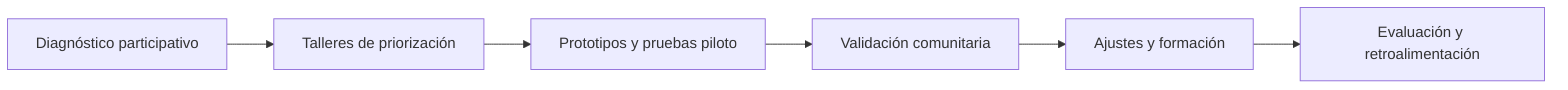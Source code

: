 flowchart LR
    Diagnostico["Diagnóstico participativo"] --> Talleres["Talleres de priorización"]
    Talleres --> Prototipos["Prototipos y pruebas piloto"]
    Prototipos --> Validacion["Validación comunitaria"]
    Validacion --> Ajustes["Ajustes y formación"]
    Ajustes --> Evaluacion["Evaluación y retroalimentación"]